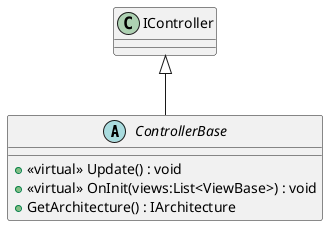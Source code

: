 @startuml
abstract class ControllerBase {
    + <<virtual>> Update() : void
    + <<virtual>> OnInit(views:List<ViewBase>) : void
    + GetArchitecture() : IArchitecture
}
IController <|-- ControllerBase
@enduml
